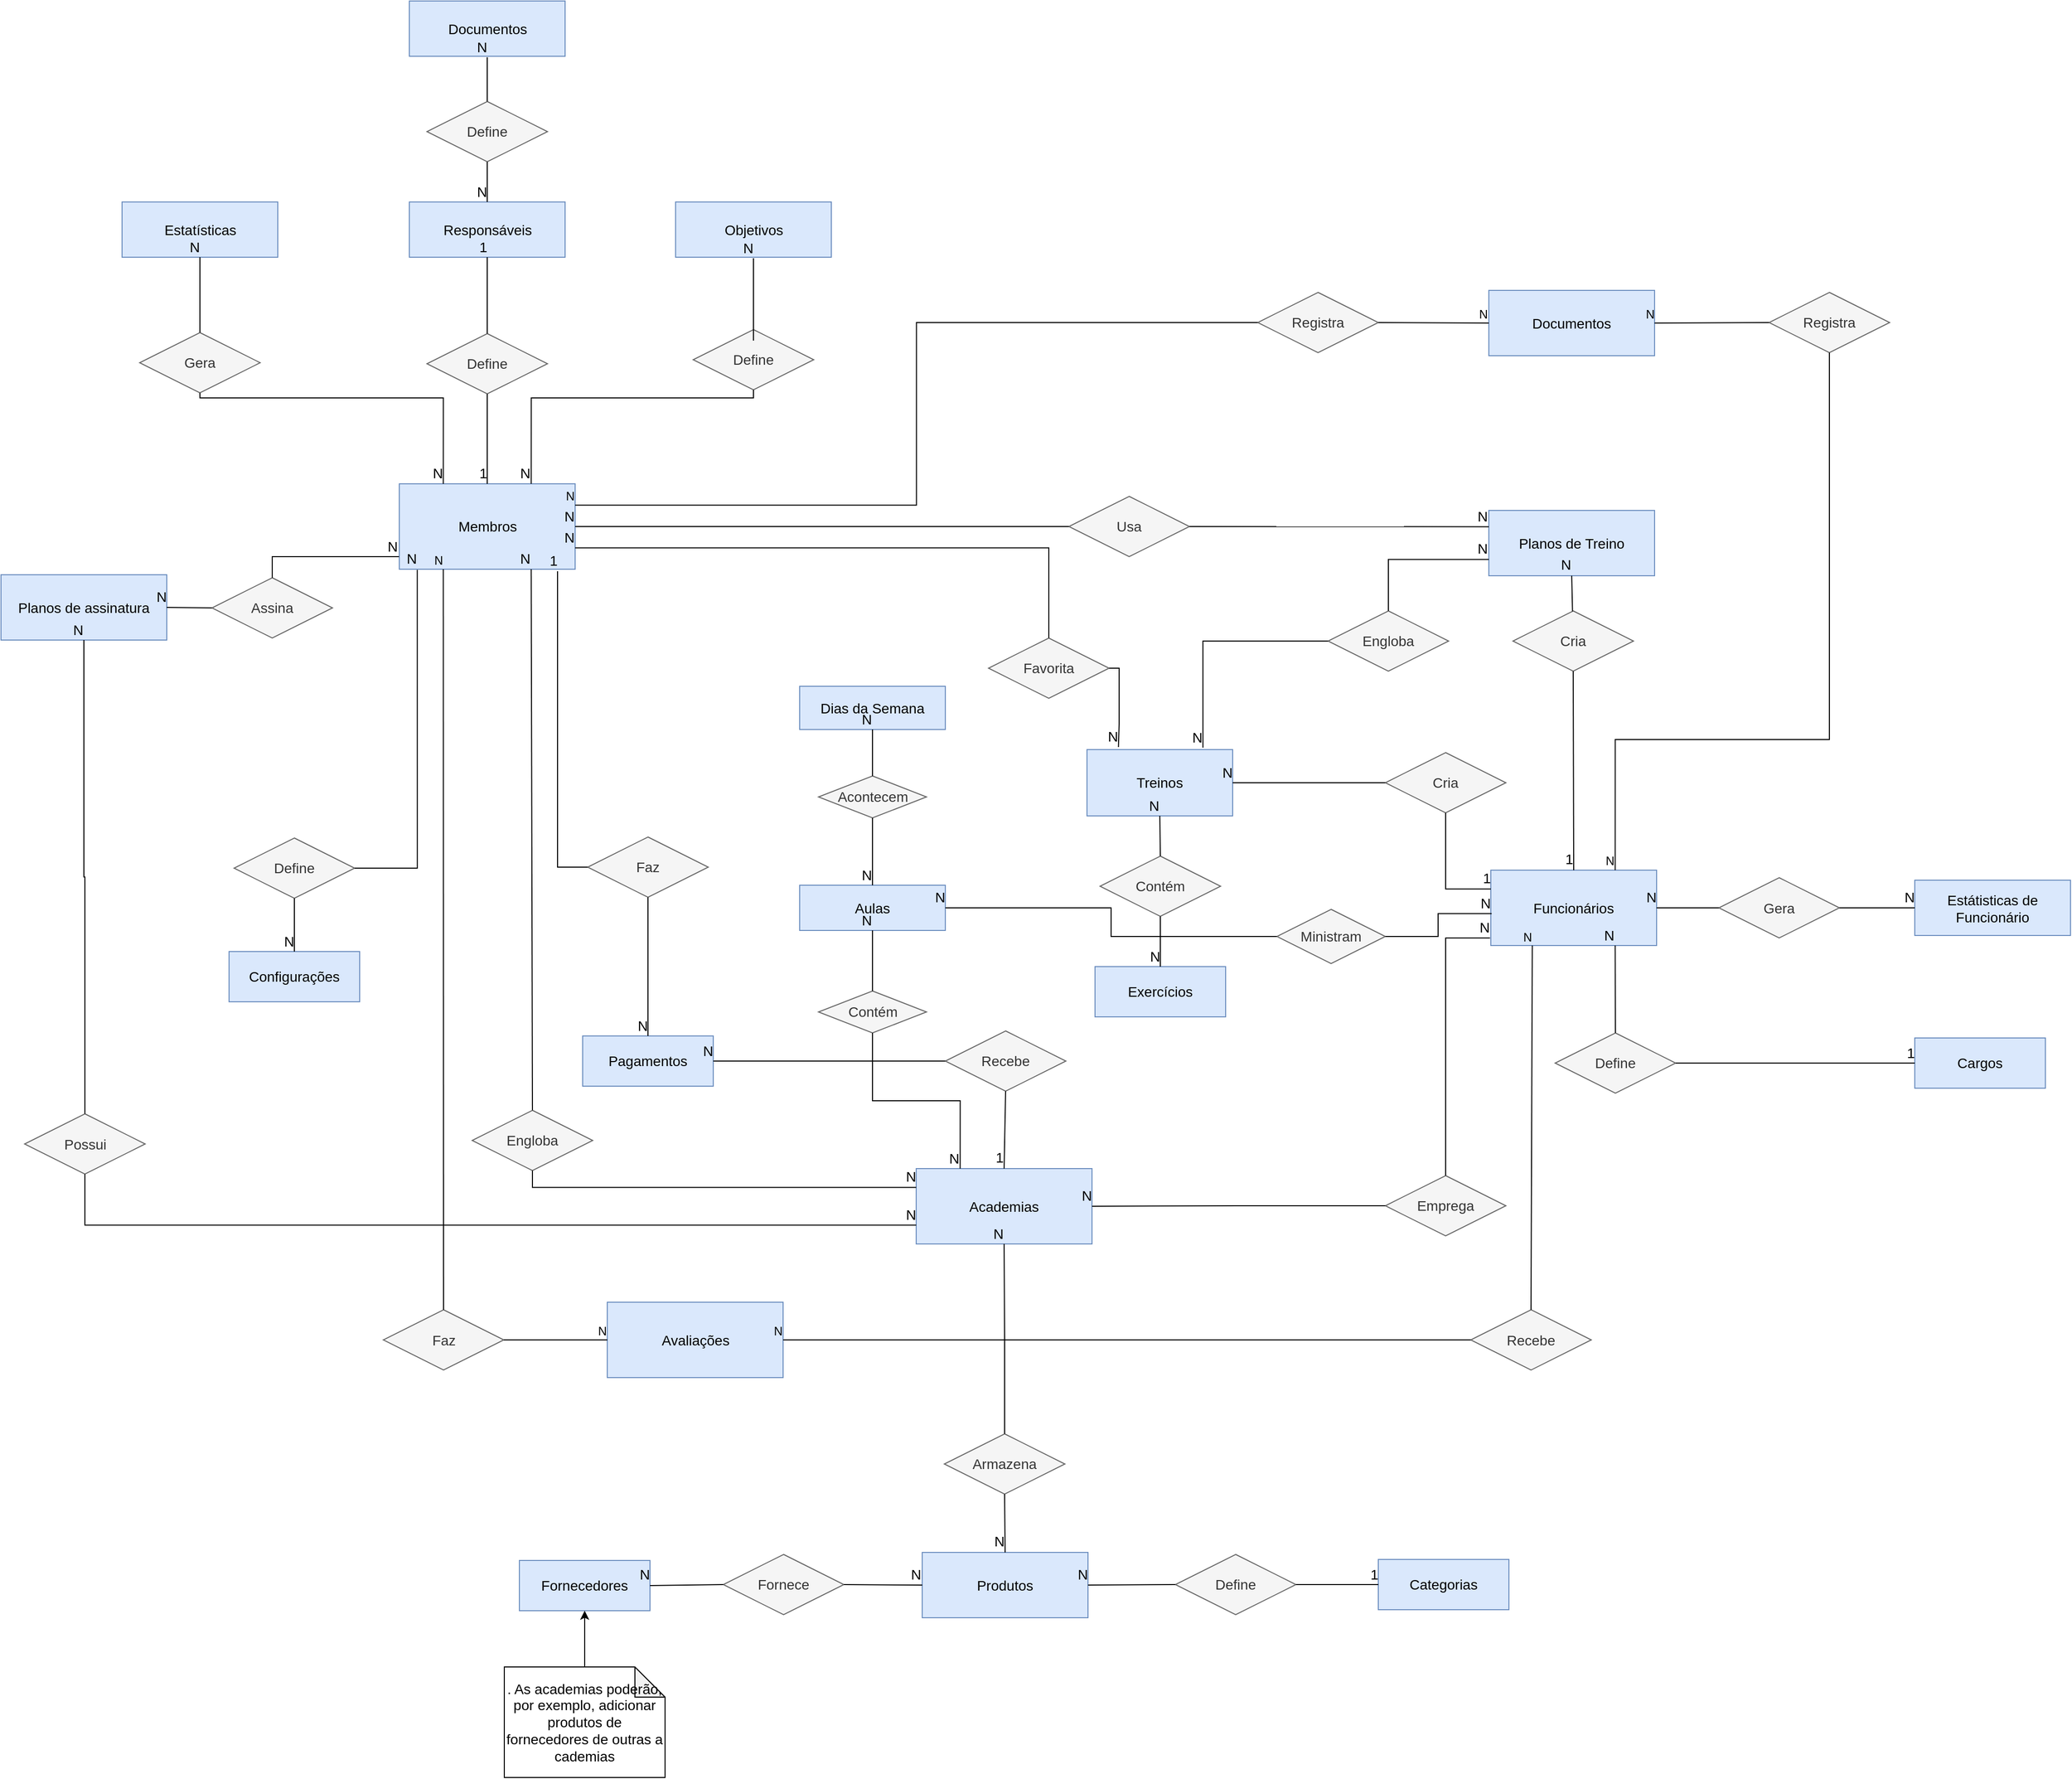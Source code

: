 <mxfile version="20.0.1" type="github">
  <diagram id="R2lEEEUBdFMjLlhIrx00" name="Page-1">
    <mxGraphModel dx="1448" dy="1423" grid="1" gridSize="10" guides="1" tooltips="1" connect="1" arrows="1" fold="1" page="1" pageScale="1" pageWidth="850" pageHeight="1100" math="0" shadow="0" extFonts="Permanent Marker^https://fonts.googleapis.com/css?family=Permanent+Marker">
      <root>
        <mxCell id="0" />
        <mxCell id="1" parent="0" />
        <mxCell id="iCk9-2E1jP67kZgRKyJW-1" value="Membros" style="whiteSpace=wrap;html=1;align=center;fillColor=#dae8fc;strokeColor=#6c8ebf;fontSize=14;" parent="1" vertex="1">
          <mxGeometry x="76.5" y="45.5" width="175" height="85" as="geometry" />
        </mxCell>
        <mxCell id="iCk9-2E1jP67kZgRKyJW-2" value="Academias" style="whiteSpace=wrap;html=1;align=center;fillColor=#dae8fc;strokeColor=#6c8ebf;fontSize=14;" parent="1" vertex="1">
          <mxGeometry x="591" y="727" width="175" height="75" as="geometry" />
        </mxCell>
        <mxCell id="iCk9-2E1jP67kZgRKyJW-3" value="Funcionários" style="whiteSpace=wrap;html=1;align=center;fillColor=#dae8fc;strokeColor=#6c8ebf;fontSize=14;" parent="1" vertex="1">
          <mxGeometry x="1163" y="430" width="165" height="75" as="geometry" />
        </mxCell>
        <mxCell id="iCk9-2E1jP67kZgRKyJW-4" value="Treinos" style="whiteSpace=wrap;html=1;align=center;fillColor=#dae8fc;strokeColor=#6c8ebf;fontSize=14;" parent="1" vertex="1">
          <mxGeometry x="761" y="310" width="145" height="66" as="geometry" />
        </mxCell>
        <mxCell id="iCk9-2E1jP67kZgRKyJW-5" value="Planos de Treino" style="whiteSpace=wrap;html=1;align=center;fillColor=#dae8fc;strokeColor=#6c8ebf;fontSize=14;" parent="1" vertex="1">
          <mxGeometry x="1161" y="72" width="165" height="65" as="geometry" />
        </mxCell>
        <mxCell id="iCk9-2E1jP67kZgRKyJW-6" value="Planos de assinatura" style="whiteSpace=wrap;html=1;align=center;fillColor=#dae8fc;strokeColor=#6c8ebf;fontSize=14;" parent="1" vertex="1">
          <mxGeometry x="-320" y="136" width="165" height="65" as="geometry" />
        </mxCell>
        <mxCell id="fcgtsVXCup1IQe4CUZaq-1" value="Exercícios" style="whiteSpace=wrap;html=1;align=center;fillColor=#dae8fc;strokeColor=#6c8ebf;fontSize=14;" parent="1" vertex="1">
          <mxGeometry x="769" y="526" width="130" height="50" as="geometry" />
        </mxCell>
        <mxCell id="fcgtsVXCup1IQe4CUZaq-2" value="Categorias" style="whiteSpace=wrap;html=1;align=center;fillColor=#dae8fc;strokeColor=#6c8ebf;fontSize=14;" parent="1" vertex="1">
          <mxGeometry x="1051" y="1116" width="130" height="50" as="geometry" />
        </mxCell>
        <mxCell id="fcgtsVXCup1IQe4CUZaq-3" value="Produtos" style="whiteSpace=wrap;html=1;align=center;fillColor=#dae8fc;strokeColor=#6c8ebf;fontSize=14;" parent="1" vertex="1">
          <mxGeometry x="597" y="1109" width="165" height="65" as="geometry" />
        </mxCell>
        <mxCell id="fcgtsVXCup1IQe4CUZaq-7" value="Define" style="shape=rhombus;perimeter=rhombusPerimeter;whiteSpace=wrap;html=1;align=center;fillColor=#f5f5f5;strokeColor=#666666;fontColor=#333333;fontSize=14;" parent="1" vertex="1">
          <mxGeometry x="849" y="1111" width="120" height="60" as="geometry" />
        </mxCell>
        <mxCell id="fcgtsVXCup1IQe4CUZaq-8" value="" style="endArrow=none;html=1;rounded=0;exitX=1;exitY=0.5;exitDx=0;exitDy=0;fontSize=14;" parent="1" source="fcgtsVXCup1IQe4CUZaq-7" target="fcgtsVXCup1IQe4CUZaq-2" edge="1">
          <mxGeometry relative="1" as="geometry">
            <mxPoint x="559" y="1287" as="sourcePoint" />
            <mxPoint x="719" y="1287" as="targetPoint" />
          </mxGeometry>
        </mxCell>
        <mxCell id="fcgtsVXCup1IQe4CUZaq-9" value="1" style="resizable=0;html=1;align=right;verticalAlign=bottom;fontSize=14;" parent="fcgtsVXCup1IQe4CUZaq-8" connectable="0" vertex="1">
          <mxGeometry x="1" relative="1" as="geometry" />
        </mxCell>
        <mxCell id="fcgtsVXCup1IQe4CUZaq-10" value="" style="endArrow=none;html=1;rounded=0;entryX=1;entryY=0.5;entryDx=0;entryDy=0;exitX=0;exitY=0.5;exitDx=0;exitDy=0;fontSize=14;" parent="1" source="fcgtsVXCup1IQe4CUZaq-7" target="fcgtsVXCup1IQe4CUZaq-3" edge="1">
          <mxGeometry relative="1" as="geometry">
            <mxPoint x="244" y="967" as="sourcePoint" />
            <mxPoint x="404" y="967" as="targetPoint" />
          </mxGeometry>
        </mxCell>
        <mxCell id="fcgtsVXCup1IQe4CUZaq-11" value="N" style="resizable=0;html=1;align=right;verticalAlign=bottom;fontSize=14;" parent="fcgtsVXCup1IQe4CUZaq-10" connectable="0" vertex="1">
          <mxGeometry x="1" relative="1" as="geometry" />
        </mxCell>
        <mxCell id="fcgtsVXCup1IQe4CUZaq-12" value="Assina" style="shape=rhombus;perimeter=rhombusPerimeter;whiteSpace=wrap;html=1;align=center;fillColor=#f5f5f5;strokeColor=#666666;fontColor=#333333;fontSize=14;" parent="1" vertex="1">
          <mxGeometry x="-110" y="139" width="120" height="60" as="geometry" />
        </mxCell>
        <mxCell id="fcgtsVXCup1IQe4CUZaq-20" value="" style="endArrow=none;html=1;rounded=0;fontSize=14;exitX=0.5;exitY=0;exitDx=0;exitDy=0;entryX=-0.002;entryY=0.853;entryDx=0;entryDy=0;entryPerimeter=0;edgeStyle=orthogonalEdgeStyle;" parent="1" source="fcgtsVXCup1IQe4CUZaq-12" target="iCk9-2E1jP67kZgRKyJW-1" edge="1">
          <mxGeometry relative="1" as="geometry">
            <mxPoint x="-81" y="253" as="sourcePoint" />
            <mxPoint x="79" y="253" as="targetPoint" />
          </mxGeometry>
        </mxCell>
        <mxCell id="fcgtsVXCup1IQe4CUZaq-21" value="N" style="resizable=0;html=1;align=right;verticalAlign=bottom;fontSize=14;" parent="fcgtsVXCup1IQe4CUZaq-20" connectable="0" vertex="1">
          <mxGeometry x="1" relative="1" as="geometry" />
        </mxCell>
        <mxCell id="fcgtsVXCup1IQe4CUZaq-23" value="" style="endArrow=none;html=1;rounded=0;entryX=1;entryY=0.5;entryDx=0;entryDy=0;exitX=0;exitY=0.5;exitDx=0;exitDy=0;fontSize=14;" parent="1" source="fcgtsVXCup1IQe4CUZaq-12" target="iCk9-2E1jP67kZgRKyJW-6" edge="1">
          <mxGeometry relative="1" as="geometry">
            <mxPoint x="-111" y="292.41" as="sourcePoint" />
            <mxPoint x="-161" y="158" as="targetPoint" />
          </mxGeometry>
        </mxCell>
        <mxCell id="fcgtsVXCup1IQe4CUZaq-24" value="N" style="resizable=0;html=1;align=right;verticalAlign=bottom;fontSize=14;" parent="fcgtsVXCup1IQe4CUZaq-23" connectable="0" vertex="1">
          <mxGeometry x="1" relative="1" as="geometry" />
        </mxCell>
        <mxCell id="fcgtsVXCup1IQe4CUZaq-25" value="Usa" style="shape=rhombus;perimeter=rhombusPerimeter;whiteSpace=wrap;html=1;align=center;fillColor=#f5f5f5;strokeColor=#666666;fontColor=#333333;fontSize=14;" parent="1" vertex="1">
          <mxGeometry x="743" y="58" width="120" height="60" as="geometry" />
        </mxCell>
        <mxCell id="fcgtsVXCup1IQe4CUZaq-29" value="" style="endArrow=none;html=1;rounded=0;entryX=1;entryY=0.5;entryDx=0;entryDy=0;fontSize=14;" parent="1" source="fcgtsVXCup1IQe4CUZaq-25" target="iCk9-2E1jP67kZgRKyJW-1" edge="1">
          <mxGeometry relative="1" as="geometry">
            <mxPoint x="470" y="330" as="sourcePoint" />
            <mxPoint x="630" y="330" as="targetPoint" />
          </mxGeometry>
        </mxCell>
        <mxCell id="fcgtsVXCup1IQe4CUZaq-30" value="N" style="resizable=0;html=1;align=right;verticalAlign=bottom;fontSize=14;" parent="fcgtsVXCup1IQe4CUZaq-29" connectable="0" vertex="1">
          <mxGeometry x="1" relative="1" as="geometry" />
        </mxCell>
        <mxCell id="fcgtsVXCup1IQe4CUZaq-31" value="" style="endArrow=none;html=1;rounded=0;entryX=0;entryY=0.25;entryDx=0;entryDy=0;exitX=1;exitY=0.5;exitDx=0;exitDy=0;fontSize=14;" parent="1" source="fcgtsVXCup1IQe4CUZaq-25" target="iCk9-2E1jP67kZgRKyJW-5" edge="1">
          <mxGeometry relative="1" as="geometry">
            <mxPoint x="960" y="260" as="sourcePoint" />
            <mxPoint x="740" y="300" as="targetPoint" />
          </mxGeometry>
        </mxCell>
        <mxCell id="fcgtsVXCup1IQe4CUZaq-32" value="N" style="resizable=0;html=1;align=right;verticalAlign=bottom;fontSize=14;" parent="fcgtsVXCup1IQe4CUZaq-31" connectable="0" vertex="1">
          <mxGeometry x="1" relative="1" as="geometry" />
        </mxCell>
        <mxCell id="fcgtsVXCup1IQe4CUZaq-33" value="Cria" style="shape=rhombus;perimeter=rhombusPerimeter;whiteSpace=wrap;html=1;align=center;fillColor=#f5f5f5;strokeColor=#666666;fontColor=#333333;fontSize=14;" parent="1" vertex="1">
          <mxGeometry x="1185" y="172" width="120" height="60" as="geometry" />
        </mxCell>
        <mxCell id="fcgtsVXCup1IQe4CUZaq-34" value="" style="endArrow=none;html=1;rounded=0;entryX=0.5;entryY=1;entryDx=0;entryDy=0;fontSize=14;" parent="1" source="fcgtsVXCup1IQe4CUZaq-33" target="iCk9-2E1jP67kZgRKyJW-5" edge="1">
          <mxGeometry relative="1" as="geometry">
            <mxPoint x="1010" y="390" as="sourcePoint" />
            <mxPoint x="1170" y="390" as="targetPoint" />
          </mxGeometry>
        </mxCell>
        <mxCell id="fcgtsVXCup1IQe4CUZaq-35" value="N" style="resizable=0;html=1;align=right;verticalAlign=bottom;fontSize=14;" parent="fcgtsVXCup1IQe4CUZaq-34" connectable="0" vertex="1">
          <mxGeometry x="1" relative="1" as="geometry" />
        </mxCell>
        <mxCell id="fcgtsVXCup1IQe4CUZaq-36" value="" style="endArrow=none;html=1;rounded=0;entryX=0.5;entryY=0;entryDx=0;entryDy=0;exitX=0.5;exitY=1;exitDx=0;exitDy=0;fontSize=14;" parent="1" source="fcgtsVXCup1IQe4CUZaq-33" target="iCk9-2E1jP67kZgRKyJW-3" edge="1">
          <mxGeometry relative="1" as="geometry">
            <mxPoint x="991" y="390" as="sourcePoint" />
            <mxPoint x="1151" y="390" as="targetPoint" />
          </mxGeometry>
        </mxCell>
        <mxCell id="fcgtsVXCup1IQe4CUZaq-37" value="1" style="resizable=0;html=1;align=right;verticalAlign=bottom;fontSize=14;" parent="fcgtsVXCup1IQe4CUZaq-36" connectable="0" vertex="1">
          <mxGeometry x="1" relative="1" as="geometry" />
        </mxCell>
        <mxCell id="fcgtsVXCup1IQe4CUZaq-38" value="Cargos" style="whiteSpace=wrap;html=1;align=center;fillColor=#dae8fc;strokeColor=#6c8ebf;fontSize=14;" parent="1" vertex="1">
          <mxGeometry x="1585" y="597" width="130" height="50" as="geometry" />
        </mxCell>
        <mxCell id="fcgtsVXCup1IQe4CUZaq-39" value="Define" style="shape=rhombus;perimeter=rhombusPerimeter;whiteSpace=wrap;html=1;align=center;fillColor=#f5f5f5;fontColor=#333333;strokeColor=#666666;fontSize=14;" parent="1" vertex="1">
          <mxGeometry x="1227" y="592" width="120" height="60" as="geometry" />
        </mxCell>
        <mxCell id="fcgtsVXCup1IQe4CUZaq-40" value="" style="endArrow=none;html=1;rounded=0;entryX=0.75;entryY=1;entryDx=0;entryDy=0;fontSize=14;exitX=0.5;exitY=0;exitDx=0;exitDy=0;" parent="1" source="fcgtsVXCup1IQe4CUZaq-39" target="iCk9-2E1jP67kZgRKyJW-3" edge="1">
          <mxGeometry relative="1" as="geometry">
            <mxPoint x="1246" y="530" as="sourcePoint" />
            <mxPoint x="1371" y="740" as="targetPoint" />
          </mxGeometry>
        </mxCell>
        <mxCell id="fcgtsVXCup1IQe4CUZaq-41" value="N" style="resizable=0;html=1;align=right;verticalAlign=bottom;fontSize=14;" parent="fcgtsVXCup1IQe4CUZaq-40" connectable="0" vertex="1">
          <mxGeometry x="1" relative="1" as="geometry" />
        </mxCell>
        <mxCell id="fcgtsVXCup1IQe4CUZaq-42" value="" style="endArrow=none;html=1;rounded=0;entryX=0;entryY=0.5;entryDx=0;entryDy=0;exitX=1;exitY=0.5;exitDx=0;exitDy=0;fontSize=14;" parent="1" source="fcgtsVXCup1IQe4CUZaq-39" target="fcgtsVXCup1IQe4CUZaq-38" edge="1">
          <mxGeometry relative="1" as="geometry">
            <mxPoint x="1471" y="662" as="sourcePoint" />
            <mxPoint x="1471" y="552" as="targetPoint" />
            <Array as="points" />
          </mxGeometry>
        </mxCell>
        <mxCell id="fcgtsVXCup1IQe4CUZaq-43" value="1" style="resizable=0;html=1;align=right;verticalAlign=bottom;fontSize=14;" parent="fcgtsVXCup1IQe4CUZaq-42" connectable="0" vertex="1">
          <mxGeometry x="1" relative="1" as="geometry" />
        </mxCell>
        <mxCell id="fcgtsVXCup1IQe4CUZaq-44" value="Engloba" style="shape=rhombus;perimeter=rhombusPerimeter;whiteSpace=wrap;html=1;align=center;fillColor=#f5f5f5;strokeColor=#666666;fontColor=#333333;fontSize=14;" parent="1" vertex="1">
          <mxGeometry x="1001" y="172" width="120" height="60" as="geometry" />
        </mxCell>
        <mxCell id="fcgtsVXCup1IQe4CUZaq-45" value="" style="endArrow=none;html=1;rounded=0;entryX=0.796;entryY=-0.028;entryDx=0;entryDy=0;exitX=0;exitY=0.5;exitDx=0;exitDy=0;edgeStyle=orthogonalEdgeStyle;fontSize=14;entryPerimeter=0;" parent="1" source="fcgtsVXCup1IQe4CUZaq-44" target="iCk9-2E1jP67kZgRKyJW-4" edge="1">
          <mxGeometry relative="1" as="geometry">
            <mxPoint x="1170" y="330" as="sourcePoint" />
            <mxPoint x="1330" y="330" as="targetPoint" />
          </mxGeometry>
        </mxCell>
        <mxCell id="fcgtsVXCup1IQe4CUZaq-46" value="N" style="resizable=0;html=1;align=right;verticalAlign=bottom;fontSize=14;" parent="fcgtsVXCup1IQe4CUZaq-45" connectable="0" vertex="1">
          <mxGeometry x="1" relative="1" as="geometry" />
        </mxCell>
        <mxCell id="fcgtsVXCup1IQe4CUZaq-47" value="" style="endArrow=none;html=1;rounded=0;entryX=0;entryY=0.75;entryDx=0;entryDy=0;exitX=0.5;exitY=0;exitDx=0;exitDy=0;edgeStyle=orthogonalEdgeStyle;fontSize=14;" parent="1" source="fcgtsVXCup1IQe4CUZaq-44" target="iCk9-2E1jP67kZgRKyJW-5" edge="1">
          <mxGeometry relative="1" as="geometry">
            <mxPoint x="1460" y="360" as="sourcePoint" />
            <mxPoint x="1620" y="360" as="targetPoint" />
          </mxGeometry>
        </mxCell>
        <mxCell id="fcgtsVXCup1IQe4CUZaq-48" value="N" style="resizable=0;html=1;align=right;verticalAlign=bottom;fontSize=14;" parent="fcgtsVXCup1IQe4CUZaq-47" connectable="0" vertex="1">
          <mxGeometry x="1" relative="1" as="geometry" />
        </mxCell>
        <mxCell id="fcgtsVXCup1IQe4CUZaq-49" value="Contém" style="shape=rhombus;perimeter=rhombusPerimeter;whiteSpace=wrap;html=1;align=center;fillColor=#f5f5f5;strokeColor=#666666;fontColor=#333333;fontSize=14;" parent="1" vertex="1">
          <mxGeometry x="774" y="416" width="120" height="60" as="geometry" />
        </mxCell>
        <mxCell id="fcgtsVXCup1IQe4CUZaq-50" value="" style="endArrow=none;html=1;rounded=0;entryX=0.5;entryY=1;entryDx=0;entryDy=0;exitX=0.5;exitY=0;exitDx=0;exitDy=0;fontSize=14;" parent="1" source="fcgtsVXCup1IQe4CUZaq-49" target="iCk9-2E1jP67kZgRKyJW-4" edge="1">
          <mxGeometry relative="1" as="geometry">
            <mxPoint x="816" y="40" as="sourcePoint" />
            <mxPoint x="866" y="70" as="targetPoint" />
          </mxGeometry>
        </mxCell>
        <mxCell id="fcgtsVXCup1IQe4CUZaq-51" value="N" style="resizable=0;html=1;align=right;verticalAlign=bottom;fontSize=14;" parent="fcgtsVXCup1IQe4CUZaq-50" connectable="0" vertex="1">
          <mxGeometry x="1" relative="1" as="geometry" />
        </mxCell>
        <mxCell id="fcgtsVXCup1IQe4CUZaq-52" value="" style="endArrow=none;html=1;rounded=0;exitX=0.5;exitY=1;exitDx=0;exitDy=0;entryX=0.5;entryY=0;entryDx=0;entryDy=0;fontSize=14;" parent="1" source="fcgtsVXCup1IQe4CUZaq-49" target="fcgtsVXCup1IQe4CUZaq-1" edge="1">
          <mxGeometry relative="1" as="geometry">
            <mxPoint x="861" y="480" as="sourcePoint" />
            <mxPoint x="831" y="560" as="targetPoint" />
          </mxGeometry>
        </mxCell>
        <mxCell id="fcgtsVXCup1IQe4CUZaq-53" value="N" style="resizable=0;html=1;align=right;verticalAlign=bottom;fontSize=14;" parent="fcgtsVXCup1IQe4CUZaq-52" connectable="0" vertex="1">
          <mxGeometry x="1" relative="1" as="geometry" />
        </mxCell>
        <mxCell id="oED_V43N3WR1hE2ZuyAU-3" value="Favorita" style="shape=rhombus;perimeter=rhombusPerimeter;whiteSpace=wrap;html=1;align=center;fillColor=#f5f5f5;strokeColor=#666666;fontColor=#333333;fontSize=14;" parent="1" vertex="1">
          <mxGeometry x="663" y="199" width="120" height="60" as="geometry" />
        </mxCell>
        <mxCell id="oED_V43N3WR1hE2ZuyAU-4" value="" style="endArrow=none;html=1;rounded=0;entryX=1;entryY=0.75;entryDx=0;entryDy=0;exitX=0.5;exitY=0;exitDx=0;exitDy=0;edgeStyle=orthogonalEdgeStyle;fontSize=14;" parent="1" source="oED_V43N3WR1hE2ZuyAU-3" target="iCk9-2E1jP67kZgRKyJW-1" edge="1">
          <mxGeometry relative="1" as="geometry">
            <mxPoint x="-21" y="70" as="sourcePoint" />
            <mxPoint x="139" y="70" as="targetPoint" />
          </mxGeometry>
        </mxCell>
        <mxCell id="oED_V43N3WR1hE2ZuyAU-5" value="N" style="resizable=0;html=1;align=right;verticalAlign=bottom;fontSize=14;" parent="oED_V43N3WR1hE2ZuyAU-4" connectable="0" vertex="1">
          <mxGeometry x="1" relative="1" as="geometry" />
        </mxCell>
        <mxCell id="oED_V43N3WR1hE2ZuyAU-6" value="" style="endArrow=none;html=1;rounded=0;entryX=0.216;entryY=-0.038;entryDx=0;entryDy=0;exitX=1;exitY=0.5;exitDx=0;exitDy=0;edgeStyle=orthogonalEdgeStyle;fontSize=14;entryPerimeter=0;" parent="1" source="oED_V43N3WR1hE2ZuyAU-3" target="iCk9-2E1jP67kZgRKyJW-4" edge="1">
          <mxGeometry relative="1" as="geometry">
            <mxPoint x="500.0" y="160.0" as="sourcePoint" />
            <mxPoint x="500.0" y="215.0" as="targetPoint" />
          </mxGeometry>
        </mxCell>
        <mxCell id="oED_V43N3WR1hE2ZuyAU-7" value="N" style="resizable=0;html=1;align=right;verticalAlign=bottom;fontSize=14;" parent="oED_V43N3WR1hE2ZuyAU-6" connectable="0" vertex="1">
          <mxGeometry x="1" relative="1" as="geometry" />
        </mxCell>
        <mxCell id="F2c1XKnqrZpH1CtMNIdb-1" value="Configurações" style="whiteSpace=wrap;html=1;align=center;fillColor=#dae8fc;strokeColor=#6c8ebf;fontSize=14;" parent="1" vertex="1">
          <mxGeometry x="-93" y="511" width="130" height="50" as="geometry" />
        </mxCell>
        <mxCell id="F2c1XKnqrZpH1CtMNIdb-2" value="Pagamentos" style="whiteSpace=wrap;html=1;align=center;fillColor=#dae8fc;strokeColor=#6c8ebf;fontSize=14;" parent="1" vertex="1">
          <mxGeometry x="259" y="595" width="130" height="50" as="geometry" />
        </mxCell>
        <mxCell id="F2c1XKnqrZpH1CtMNIdb-3" value="Define" style="shape=rhombus;perimeter=rhombusPerimeter;whiteSpace=wrap;html=1;align=center;fillColor=#f5f5f5;strokeColor=#666666;fontColor=#333333;fontSize=14;" parent="1" vertex="1">
          <mxGeometry x="-88" y="398" width="120" height="60" as="geometry" />
        </mxCell>
        <mxCell id="F2c1XKnqrZpH1CtMNIdb-4" value="Faz" style="shape=rhombus;perimeter=rhombusPerimeter;whiteSpace=wrap;html=1;align=center;fillColor=#f5f5f5;strokeColor=#666666;fontColor=#333333;fontSize=14;" parent="1" vertex="1">
          <mxGeometry x="264" y="397" width="120" height="60" as="geometry" />
        </mxCell>
        <mxCell id="F2c1XKnqrZpH1CtMNIdb-11" value="" style="endArrow=none;html=1;rounded=0;exitX=0;exitY=0.5;exitDx=0;exitDy=0;entryX=0.9;entryY=1.023;entryDx=0;entryDy=0;edgeStyle=orthogonalEdgeStyle;entryPerimeter=0;fontSize=14;" parent="1" source="F2c1XKnqrZpH1CtMNIdb-4" target="iCk9-2E1jP67kZgRKyJW-1" edge="1">
          <mxGeometry relative="1" as="geometry">
            <mxPoint x="139" y="720" as="sourcePoint" />
            <mxPoint x="299" y="720" as="targetPoint" />
          </mxGeometry>
        </mxCell>
        <mxCell id="F2c1XKnqrZpH1CtMNIdb-12" value="1" style="resizable=0;html=1;align=right;verticalAlign=bottom;fontSize=14;" parent="F2c1XKnqrZpH1CtMNIdb-11" connectable="0" vertex="1">
          <mxGeometry x="1" relative="1" as="geometry" />
        </mxCell>
        <mxCell id="Q3FFMp1WOEq77cfF40A3-2" value="" style="endArrow=none;html=1;rounded=0;entryX=0.5;entryY=0;entryDx=0;entryDy=0;exitX=0.5;exitY=1;exitDx=0;exitDy=0;fontSize=14;" parent="1" source="F2c1XKnqrZpH1CtMNIdb-4" target="F2c1XKnqrZpH1CtMNIdb-2" edge="1">
          <mxGeometry relative="1" as="geometry">
            <mxPoint x="324" y="500" as="sourcePoint" />
            <mxPoint x="219" y="629" as="targetPoint" />
          </mxGeometry>
        </mxCell>
        <mxCell id="Q3FFMp1WOEq77cfF40A3-3" value="N" style="resizable=0;html=1;align=right;verticalAlign=bottom;fontSize=14;" parent="Q3FFMp1WOEq77cfF40A3-2" connectable="0" vertex="1">
          <mxGeometry x="1" relative="1" as="geometry" />
        </mxCell>
        <mxCell id="W1gNpR1HgXUMEulXx9a_-4" value="" style="endArrow=none;html=1;rounded=0;entryX=0.102;entryY=1.007;entryDx=0;entryDy=0;edgeStyle=orthogonalEdgeStyle;exitX=1;exitY=0.5;exitDx=0;exitDy=0;entryPerimeter=0;fontSize=14;" parent="1" source="F2c1XKnqrZpH1CtMNIdb-3" target="iCk9-2E1jP67kZgRKyJW-1" edge="1">
          <mxGeometry relative="1" as="geometry">
            <mxPoint x="-1" y="530" as="sourcePoint" />
            <mxPoint x="159" y="530" as="targetPoint" />
          </mxGeometry>
        </mxCell>
        <mxCell id="W1gNpR1HgXUMEulXx9a_-5" value="N" style="resizable=0;html=1;align=right;verticalAlign=bottom;fontSize=14;" parent="W1gNpR1HgXUMEulXx9a_-4" connectable="0" vertex="1">
          <mxGeometry x="1" relative="1" as="geometry" />
        </mxCell>
        <mxCell id="W1gNpR1HgXUMEulXx9a_-6" value="Recebe" style="shape=rhombus;perimeter=rhombusPerimeter;whiteSpace=wrap;html=1;align=center;fillColor=#f5f5f5;strokeColor=#666666;fontColor=#333333;fontSize=14;" parent="1" vertex="1">
          <mxGeometry x="620" y="590" width="120" height="60" as="geometry" />
        </mxCell>
        <mxCell id="W1gNpR1HgXUMEulXx9a_-13" value="" style="endArrow=none;html=1;rounded=0;entryX=1;entryY=0.5;entryDx=0;entryDy=0;exitX=0;exitY=0.5;exitDx=0;exitDy=0;fontSize=14;" parent="1" source="W1gNpR1HgXUMEulXx9a_-6" target="F2c1XKnqrZpH1CtMNIdb-2" edge="1">
          <mxGeometry relative="1" as="geometry">
            <mxPoint x="840" y="829" as="sourcePoint" />
            <mxPoint x="1000" y="829" as="targetPoint" />
          </mxGeometry>
        </mxCell>
        <mxCell id="W1gNpR1HgXUMEulXx9a_-14" value="N" style="resizable=0;html=1;align=right;verticalAlign=bottom;fontSize=14;" parent="W1gNpR1HgXUMEulXx9a_-13" connectable="0" vertex="1">
          <mxGeometry x="1" relative="1" as="geometry" />
        </mxCell>
        <mxCell id="W1gNpR1HgXUMEulXx9a_-15" value="" style="endArrow=none;html=1;rounded=0;entryX=0.5;entryY=0;entryDx=0;entryDy=0;exitX=0.5;exitY=1;exitDx=0;exitDy=0;fontSize=14;" parent="1" source="W1gNpR1HgXUMEulXx9a_-6" target="iCk9-2E1jP67kZgRKyJW-2" edge="1">
          <mxGeometry relative="1" as="geometry">
            <mxPoint x="549" y="819" as="sourcePoint" />
            <mxPoint x="709" y="819" as="targetPoint" />
          </mxGeometry>
        </mxCell>
        <mxCell id="W1gNpR1HgXUMEulXx9a_-16" value="1" style="resizable=0;html=1;align=right;verticalAlign=bottom;fontSize=14;" parent="W1gNpR1HgXUMEulXx9a_-15" connectable="0" vertex="1">
          <mxGeometry x="1" relative="1" as="geometry" />
        </mxCell>
        <mxCell id="W1gNpR1HgXUMEulXx9a_-17" value="Fornece" style="shape=rhombus;perimeter=rhombusPerimeter;whiteSpace=wrap;html=1;align=center;fillColor=#f5f5f5;strokeColor=#666666;fontColor=#333333;fontSize=14;" parent="1" vertex="1">
          <mxGeometry x="399" y="1111" width="120" height="60" as="geometry" />
        </mxCell>
        <mxCell id="W1gNpR1HgXUMEulXx9a_-18" value="Fornecedores" style="whiteSpace=wrap;html=1;align=center;fillColor=#dae8fc;strokeColor=#6c8ebf;fontSize=14;" parent="1" vertex="1">
          <mxGeometry x="196" y="1117" width="130" height="50" as="geometry" />
        </mxCell>
        <mxCell id="W1gNpR1HgXUMEulXx9a_-19" value="" style="endArrow=none;html=1;rounded=0;entryX=0;entryY=0.5;entryDx=0;entryDy=0;exitX=1;exitY=0.5;exitDx=0;exitDy=0;fontSize=14;" parent="1" source="W1gNpR1HgXUMEulXx9a_-17" target="fcgtsVXCup1IQe4CUZaq-3" edge="1">
          <mxGeometry relative="1" as="geometry">
            <mxPoint x="209" y="927" as="sourcePoint" />
            <mxPoint x="369" y="927" as="targetPoint" />
          </mxGeometry>
        </mxCell>
        <mxCell id="W1gNpR1HgXUMEulXx9a_-20" value="N" style="resizable=0;html=1;align=right;verticalAlign=bottom;fontSize=14;" parent="W1gNpR1HgXUMEulXx9a_-19" connectable="0" vertex="1">
          <mxGeometry x="1" relative="1" as="geometry" />
        </mxCell>
        <mxCell id="W1gNpR1HgXUMEulXx9a_-21" value="" style="endArrow=none;html=1;rounded=0;entryX=1;entryY=0.5;entryDx=0;entryDy=0;exitX=0;exitY=0.5;exitDx=0;exitDy=0;fontSize=14;" parent="1" source="W1gNpR1HgXUMEulXx9a_-17" target="W1gNpR1HgXUMEulXx9a_-18" edge="1">
          <mxGeometry relative="1" as="geometry">
            <mxPoint x="239" y="1237" as="sourcePoint" />
            <mxPoint x="399" y="1237" as="targetPoint" />
          </mxGeometry>
        </mxCell>
        <mxCell id="W1gNpR1HgXUMEulXx9a_-22" value="N" style="resizable=0;html=1;align=right;verticalAlign=bottom;fontSize=14;" parent="W1gNpR1HgXUMEulXx9a_-21" connectable="0" vertex="1">
          <mxGeometry x="1" relative="1" as="geometry" />
        </mxCell>
        <mxCell id="XQXQvJx5PxABI4XzmC7R-9" value="" style="edgeStyle=orthogonalEdgeStyle;rounded=0;orthogonalLoop=1;jettySize=auto;html=1;fontSize=14;" parent="1" source="W1gNpR1HgXUMEulXx9a_-24" target="W1gNpR1HgXUMEulXx9a_-18" edge="1">
          <mxGeometry relative="1" as="geometry" />
        </mxCell>
        <mxCell id="W1gNpR1HgXUMEulXx9a_-24" value=". As academias poderão, por exemplo, adicionar produtos de fornecedores de outras a cademias" style="shape=note;whiteSpace=wrap;html=1;backgroundOutline=1;darkOpacity=0.05;fontSize=14;" parent="1" vertex="1">
          <mxGeometry x="181" y="1223" width="160" height="110" as="geometry" />
        </mxCell>
        <mxCell id="W1gNpR1HgXUMEulXx9a_-25" value="Armazena" style="shape=rhombus;perimeter=rhombusPerimeter;whiteSpace=wrap;html=1;align=center;fillColor=#f5f5f5;strokeColor=#666666;fontColor=#333333;fontSize=14;" parent="1" vertex="1">
          <mxGeometry x="619" y="991" width="120" height="60" as="geometry" />
        </mxCell>
        <mxCell id="W1gNpR1HgXUMEulXx9a_-26" value="" style="endArrow=none;html=1;rounded=0;entryX=0.5;entryY=1;entryDx=0;entryDy=0;exitX=0.5;exitY=0;exitDx=0;exitDy=0;edgeStyle=orthogonalEdgeStyle;fontSize=14;" parent="1" source="W1gNpR1HgXUMEulXx9a_-25" target="iCk9-2E1jP67kZgRKyJW-2" edge="1">
          <mxGeometry relative="1" as="geometry">
            <mxPoint x="639" y="839" as="sourcePoint" />
            <mxPoint x="799" y="839" as="targetPoint" />
          </mxGeometry>
        </mxCell>
        <mxCell id="W1gNpR1HgXUMEulXx9a_-27" value="N" style="resizable=0;html=1;align=right;verticalAlign=bottom;fontSize=14;" parent="W1gNpR1HgXUMEulXx9a_-26" connectable="0" vertex="1">
          <mxGeometry x="1" relative="1" as="geometry" />
        </mxCell>
        <mxCell id="W1gNpR1HgXUMEulXx9a_-28" value="" style="endArrow=none;html=1;rounded=0;entryX=0.5;entryY=0;entryDx=0;entryDy=0;exitX=0.5;exitY=1;exitDx=0;exitDy=0;fontSize=14;" parent="1" source="W1gNpR1HgXUMEulXx9a_-25" target="fcgtsVXCup1IQe4CUZaq-3" edge="1">
          <mxGeometry relative="1" as="geometry">
            <mxPoint x="484" y="982" as="sourcePoint" />
            <mxPoint x="625" y="982" as="targetPoint" />
          </mxGeometry>
        </mxCell>
        <mxCell id="W1gNpR1HgXUMEulXx9a_-29" value="N" style="resizable=0;html=1;align=right;verticalAlign=bottom;fontSize=14;" parent="W1gNpR1HgXUMEulXx9a_-28" connectable="0" vertex="1">
          <mxGeometry x="1" relative="1" as="geometry" />
        </mxCell>
        <mxCell id="W1gNpR1HgXUMEulXx9a_-30" value="Emprega" style="shape=rhombus;perimeter=rhombusPerimeter;whiteSpace=wrap;html=1;align=center;fillColor=#f5f5f5;strokeColor=#666666;fontColor=#333333;fontSize=14;" parent="1" vertex="1">
          <mxGeometry x="1058" y="734" width="120" height="60" as="geometry" />
        </mxCell>
        <mxCell id="W1gNpR1HgXUMEulXx9a_-31" value="" style="endArrow=none;html=1;rounded=0;entryX=1;entryY=0.5;entryDx=0;entryDy=0;exitX=0;exitY=0.5;exitDx=0;exitDy=0;edgeStyle=orthogonalEdgeStyle;fontSize=14;" parent="1" source="W1gNpR1HgXUMEulXx9a_-30" target="iCk9-2E1jP67kZgRKyJW-2" edge="1">
          <mxGeometry relative="1" as="geometry">
            <mxPoint x="799" y="724" as="sourcePoint" />
            <mxPoint x="909" y="839" as="targetPoint" />
          </mxGeometry>
        </mxCell>
        <mxCell id="W1gNpR1HgXUMEulXx9a_-32" value="N" style="resizable=0;html=1;align=right;verticalAlign=bottom;fontSize=14;" parent="W1gNpR1HgXUMEulXx9a_-31" connectable="0" vertex="1">
          <mxGeometry x="1" relative="1" as="geometry" />
        </mxCell>
        <mxCell id="W1gNpR1HgXUMEulXx9a_-33" value="" style="endArrow=none;html=1;rounded=0;entryX=-0.005;entryY=0.9;entryDx=0;entryDy=0;edgeStyle=orthogonalEdgeStyle;exitX=0.5;exitY=0;exitDx=0;exitDy=0;fontSize=14;entryPerimeter=0;" parent="1" source="W1gNpR1HgXUMEulXx9a_-30" target="iCk9-2E1jP67kZgRKyJW-3" edge="1">
          <mxGeometry relative="1" as="geometry">
            <mxPoint x="1091" y="540" as="sourcePoint" />
            <mxPoint x="1101" y="660" as="targetPoint" />
          </mxGeometry>
        </mxCell>
        <mxCell id="W1gNpR1HgXUMEulXx9a_-34" value="N" style="resizable=0;html=1;align=right;verticalAlign=bottom;fontSize=14;" parent="W1gNpR1HgXUMEulXx9a_-33" connectable="0" vertex="1">
          <mxGeometry x="1" relative="1" as="geometry" />
        </mxCell>
        <mxCell id="W1gNpR1HgXUMEulXx9a_-35" value="Engloba" style="shape=rhombus;perimeter=rhombusPerimeter;whiteSpace=wrap;html=1;align=center;fillColor=#f5f5f5;strokeColor=#666666;fontColor=#333333;fontSize=14;" parent="1" vertex="1">
          <mxGeometry x="149" y="669" width="120" height="60" as="geometry" />
        </mxCell>
        <mxCell id="W1gNpR1HgXUMEulXx9a_-36" value="" style="endArrow=none;html=1;rounded=0;entryX=0;entryY=0.25;entryDx=0;entryDy=0;exitX=0.5;exitY=1;exitDx=0;exitDy=0;fontSize=14;edgeStyle=orthogonalEdgeStyle;" parent="1" source="W1gNpR1HgXUMEulXx9a_-35" target="iCk9-2E1jP67kZgRKyJW-2" edge="1">
          <mxGeometry relative="1" as="geometry">
            <mxPoint x="520" y="659" as="sourcePoint" />
            <mxPoint x="680" y="659" as="targetPoint" />
          </mxGeometry>
        </mxCell>
        <mxCell id="W1gNpR1HgXUMEulXx9a_-37" value="N" style="resizable=0;html=1;align=right;verticalAlign=bottom;fontSize=14;" parent="W1gNpR1HgXUMEulXx9a_-36" connectable="0" vertex="1">
          <mxGeometry x="1" relative="1" as="geometry" />
        </mxCell>
        <mxCell id="W1gNpR1HgXUMEulXx9a_-38" value="" style="endArrow=none;html=1;rounded=0;entryX=0.75;entryY=1;entryDx=0;entryDy=0;exitX=0.5;exitY=0;exitDx=0;exitDy=0;fontSize=14;" parent="1" source="W1gNpR1HgXUMEulXx9a_-35" target="iCk9-2E1jP67kZgRKyJW-1" edge="1">
          <mxGeometry relative="1" as="geometry">
            <mxPoint x="249" y="500" as="sourcePoint" />
            <mxPoint x="409" y="500" as="targetPoint" />
          </mxGeometry>
        </mxCell>
        <mxCell id="W1gNpR1HgXUMEulXx9a_-39" value="N" style="resizable=0;html=1;align=right;verticalAlign=bottom;fontSize=14;" parent="W1gNpR1HgXUMEulXx9a_-38" connectable="0" vertex="1">
          <mxGeometry x="1" relative="1" as="geometry" />
        </mxCell>
        <mxCell id="XQXQvJx5PxABI4XzmC7R-3" value="Cria" style="shape=rhombus;perimeter=rhombusPerimeter;whiteSpace=wrap;html=1;align=center;fillColor=#f5f5f5;strokeColor=#666666;fontColor=#333333;fontSize=14;" parent="1" vertex="1">
          <mxGeometry x="1058" y="313" width="120" height="60" as="geometry" />
        </mxCell>
        <mxCell id="XQXQvJx5PxABI4XzmC7R-5" value="" style="endArrow=none;html=1;rounded=0;entryX=1;entryY=0.5;entryDx=0;entryDy=0;exitX=0;exitY=0.5;exitDx=0;exitDy=0;edgeStyle=orthogonalEdgeStyle;fontSize=14;" parent="1" source="XQXQvJx5PxABI4XzmC7R-3" target="iCk9-2E1jP67kZgRKyJW-4" edge="1">
          <mxGeometry relative="1" as="geometry">
            <mxPoint x="1010" y="209" as="sourcePoint" />
            <mxPoint x="928.75" y="320" as="targetPoint" />
          </mxGeometry>
        </mxCell>
        <mxCell id="XQXQvJx5PxABI4XzmC7R-6" value="N" style="resizable=0;html=1;align=right;verticalAlign=bottom;fontSize=14;" parent="XQXQvJx5PxABI4XzmC7R-5" connectable="0" vertex="1">
          <mxGeometry x="1" relative="1" as="geometry" />
        </mxCell>
        <mxCell id="XQXQvJx5PxABI4XzmC7R-7" value="" style="endArrow=none;html=1;rounded=0;entryX=0;entryY=0.25;entryDx=0;entryDy=0;edgeStyle=orthogonalEdgeStyle;exitX=0.5;exitY=1;exitDx=0;exitDy=0;fontSize=14;" parent="1" source="XQXQvJx5PxABI4XzmC7R-3" target="iCk9-2E1jP67kZgRKyJW-3" edge="1">
          <mxGeometry relative="1" as="geometry">
            <mxPoint x="1061" y="400" as="sourcePoint" />
            <mxPoint x="966" y="353" as="targetPoint" />
          </mxGeometry>
        </mxCell>
        <mxCell id="XQXQvJx5PxABI4XzmC7R-8" value="1" style="resizable=0;html=1;align=right;verticalAlign=bottom;fontSize=14;" parent="XQXQvJx5PxABI4XzmC7R-7" connectable="0" vertex="1">
          <mxGeometry x="1" relative="1" as="geometry" />
        </mxCell>
        <mxCell id="TPonE4OBXwNXHGCx_LBY-1" value="Possui" style="shape=rhombus;perimeter=rhombusPerimeter;whiteSpace=wrap;html=1;align=center;fillColor=#f5f5f5;strokeColor=#666666;fontColor=#333333;fontSize=14;" parent="1" vertex="1">
          <mxGeometry x="-296.5" y="672.5" width="120" height="60" as="geometry" />
        </mxCell>
        <mxCell id="TPonE4OBXwNXHGCx_LBY-2" value="" style="endArrow=none;html=1;rounded=0;entryX=0;entryY=0.75;entryDx=0;entryDy=0;exitX=0.5;exitY=1;exitDx=0;exitDy=0;fontSize=14;edgeStyle=orthogonalEdgeStyle;" parent="1" source="TPonE4OBXwNXHGCx_LBY-1" target="iCk9-2E1jP67kZgRKyJW-2" edge="1">
          <mxGeometry relative="1" as="geometry">
            <mxPoint x="30" y="777.25" as="sourcePoint" />
            <mxPoint x="321" y="794" as="targetPoint" />
          </mxGeometry>
        </mxCell>
        <mxCell id="TPonE4OBXwNXHGCx_LBY-3" value="N" style="resizable=0;html=1;align=right;verticalAlign=bottom;fontSize=14;" parent="TPonE4OBXwNXHGCx_LBY-2" connectable="0" vertex="1">
          <mxGeometry x="1" relative="1" as="geometry" />
        </mxCell>
        <mxCell id="TPonE4OBXwNXHGCx_LBY-4" value="" style="endArrow=none;html=1;rounded=0;entryX=0.5;entryY=1;entryDx=0;entryDy=0;exitX=0.5;exitY=0;exitDx=0;exitDy=0;fontSize=14;edgeStyle=orthogonalEdgeStyle;" parent="1" source="TPonE4OBXwNXHGCx_LBY-1" target="iCk9-2E1jP67kZgRKyJW-6" edge="1">
          <mxGeometry relative="1" as="geometry">
            <mxPoint x="-78.5" y="705.5" as="sourcePoint" />
            <mxPoint x="601" y="793.25" as="targetPoint" />
          </mxGeometry>
        </mxCell>
        <mxCell id="TPonE4OBXwNXHGCx_LBY-5" value="N" style="resizable=0;html=1;align=right;verticalAlign=bottom;fontSize=14;" parent="TPonE4OBXwNXHGCx_LBY-4" connectable="0" vertex="1">
          <mxGeometry x="1" relative="1" as="geometry" />
        </mxCell>
        <mxCell id="TPonE4OBXwNXHGCx_LBY-6" value="Objetivos" style="whiteSpace=wrap;html=1;align=center;fillColor=#dae8fc;strokeColor=#6c8ebf;fontSize=14;" parent="1" vertex="1">
          <mxGeometry x="351.5" y="-235" width="155" height="55" as="geometry" />
        </mxCell>
        <mxCell id="TPonE4OBXwNXHGCx_LBY-8" value="Define" style="shape=rhombus;perimeter=rhombusPerimeter;whiteSpace=wrap;html=1;align=center;fillColor=#f5f5f5;strokeColor=#666666;fontColor=#333333;fontSize=14;" parent="1" vertex="1">
          <mxGeometry x="369" y="-108" width="120" height="60" as="geometry" />
        </mxCell>
        <mxCell id="TPonE4OBXwNXHGCx_LBY-9" value="" style="endArrow=none;html=1;rounded=0;entryX=0.5;entryY=1;entryDx=0;entryDy=0;fontSize=14;exitX=0.5;exitY=0;exitDx=0;exitDy=0;" parent="1" edge="1">
          <mxGeometry relative="1" as="geometry">
            <mxPoint x="429" y="-97" as="sourcePoint" />
            <mxPoint x="429" y="-179" as="targetPoint" />
          </mxGeometry>
        </mxCell>
        <mxCell id="TPonE4OBXwNXHGCx_LBY-10" value="N" style="resizable=0;html=1;align=right;verticalAlign=bottom;fontSize=14;" parent="TPonE4OBXwNXHGCx_LBY-9" connectable="0" vertex="1">
          <mxGeometry x="1" relative="1" as="geometry" />
        </mxCell>
        <mxCell id="TPonE4OBXwNXHGCx_LBY-11" value="" style="endArrow=none;html=1;rounded=0;fontSize=14;exitX=0.5;exitY=1;exitDx=0;exitDy=0;edgeStyle=orthogonalEdgeStyle;entryX=0.75;entryY=0;entryDx=0;entryDy=0;" parent="1" source="TPonE4OBXwNXHGCx_LBY-8" target="iCk9-2E1jP67kZgRKyJW-1" edge="1">
          <mxGeometry relative="1" as="geometry">
            <mxPoint x="169" y="-80" as="sourcePoint" />
            <mxPoint x="169" y="-215" as="targetPoint" />
            <Array as="points">
              <mxPoint x="429" y="-40" />
              <mxPoint x="208" y="-40" />
            </Array>
          </mxGeometry>
        </mxCell>
        <mxCell id="TPonE4OBXwNXHGCx_LBY-12" value="N" style="resizable=0;html=1;align=right;verticalAlign=bottom;fontSize=14;" parent="TPonE4OBXwNXHGCx_LBY-11" connectable="0" vertex="1">
          <mxGeometry x="1" relative="1" as="geometry" />
        </mxCell>
        <mxCell id="TPonE4OBXwNXHGCx_LBY-19" value="" style="endArrow=none;html=1;rounded=0;edgeStyle=orthogonalEdgeStyle;exitX=0.5;exitY=1;exitDx=0;exitDy=0;fontSize=14;entryX=0.5;entryY=0;entryDx=0;entryDy=0;" parent="1" source="F2c1XKnqrZpH1CtMNIdb-3" target="F2c1XKnqrZpH1CtMNIdb-1" edge="1">
          <mxGeometry relative="1" as="geometry">
            <mxPoint x="42" y="438" as="sourcePoint" />
            <mxPoint x="-30" y="510" as="targetPoint" />
          </mxGeometry>
        </mxCell>
        <mxCell id="TPonE4OBXwNXHGCx_LBY-20" value="N" style="resizable=0;html=1;align=right;verticalAlign=bottom;fontSize=14;" parent="TPonE4OBXwNXHGCx_LBY-19" connectable="0" vertex="1">
          <mxGeometry x="1" relative="1" as="geometry" />
        </mxCell>
        <mxCell id="x6gvtnzUfqR5GGABQ3nX-4" value="Estatísticas" style="whiteSpace=wrap;html=1;align=center;fillColor=#dae8fc;strokeColor=#6c8ebf;fontSize=14;" parent="1" vertex="1">
          <mxGeometry x="-199.5" y="-235" width="155" height="55" as="geometry" />
        </mxCell>
        <mxCell id="x6gvtnzUfqR5GGABQ3nX-5" value="Gera" style="shape=rhombus;perimeter=rhombusPerimeter;whiteSpace=wrap;html=1;align=center;fillColor=#f5f5f5;strokeColor=#666666;fontColor=#333333;fontSize=14;" parent="1" vertex="1">
          <mxGeometry x="-182" y="-105" width="120" height="60" as="geometry" />
        </mxCell>
        <mxCell id="x6gvtnzUfqR5GGABQ3nX-6" value="" style="endArrow=none;html=1;rounded=0;entryX=0.5;entryY=1;entryDx=0;entryDy=0;fontSize=14;exitX=0.5;exitY=0;exitDx=0;exitDy=0;" parent="1" source="x6gvtnzUfqR5GGABQ3nX-5" target="x6gvtnzUfqR5GGABQ3nX-4" edge="1">
          <mxGeometry relative="1" as="geometry">
            <mxPoint x="344.071" y="34.036" as="sourcePoint" />
            <mxPoint x="-17.5" y="34.25" as="targetPoint" />
          </mxGeometry>
        </mxCell>
        <mxCell id="x6gvtnzUfqR5GGABQ3nX-7" value="N" style="resizable=0;html=1;align=right;verticalAlign=bottom;fontSize=14;" parent="x6gvtnzUfqR5GGABQ3nX-6" connectable="0" vertex="1">
          <mxGeometry x="1" relative="1" as="geometry" />
        </mxCell>
        <mxCell id="x6gvtnzUfqR5GGABQ3nX-8" value="" style="endArrow=none;html=1;rounded=0;fontSize=14;exitX=0.5;exitY=1;exitDx=0;exitDy=0;edgeStyle=orthogonalEdgeStyle;entryX=0.25;entryY=0;entryDx=0;entryDy=0;" parent="1" source="x6gvtnzUfqR5GGABQ3nX-5" target="iCk9-2E1jP67kZgRKyJW-1" edge="1">
          <mxGeometry relative="1" as="geometry">
            <mxPoint x="-100" y="-123" as="sourcePoint" />
            <mxPoint x="-10" y="20" as="targetPoint" />
            <Array as="points">
              <mxPoint x="-122" y="-40" />
              <mxPoint x="120" y="-40" />
            </Array>
          </mxGeometry>
        </mxCell>
        <mxCell id="x6gvtnzUfqR5GGABQ3nX-9" value="N" style="resizable=0;html=1;align=right;verticalAlign=bottom;fontSize=14;" parent="x6gvtnzUfqR5GGABQ3nX-8" connectable="0" vertex="1">
          <mxGeometry x="1" relative="1" as="geometry" />
        </mxCell>
        <mxCell id="x6gvtnzUfqR5GGABQ3nX-10" value="Estátisticas de Funcionário" style="whiteSpace=wrap;html=1;align=center;fillColor=#dae8fc;strokeColor=#6c8ebf;fontSize=14;" parent="1" vertex="1">
          <mxGeometry x="1585" y="440" width="155" height="55" as="geometry" />
        </mxCell>
        <mxCell id="x6gvtnzUfqR5GGABQ3nX-11" value="Gera" style="shape=rhombus;perimeter=rhombusPerimeter;whiteSpace=wrap;html=1;align=center;fillColor=#f5f5f5;strokeColor=#666666;fontColor=#333333;fontSize=14;" parent="1" vertex="1">
          <mxGeometry x="1390" y="437.5" width="120" height="60" as="geometry" />
        </mxCell>
        <mxCell id="x6gvtnzUfqR5GGABQ3nX-12" value="" style="endArrow=none;html=1;rounded=0;entryX=0;entryY=0.5;entryDx=0;entryDy=0;fontSize=14;exitX=1;exitY=0.5;exitDx=0;exitDy=0;" parent="1" source="x6gvtnzUfqR5GGABQ3nX-11" target="x6gvtnzUfqR5GGABQ3nX-10" edge="1">
          <mxGeometry relative="1" as="geometry">
            <mxPoint x="145" y="-91" as="sourcePoint" />
            <mxPoint x="145" y="-173" as="targetPoint" />
          </mxGeometry>
        </mxCell>
        <mxCell id="x6gvtnzUfqR5GGABQ3nX-13" value="N" style="resizable=0;html=1;align=right;verticalAlign=bottom;fontSize=14;" parent="x6gvtnzUfqR5GGABQ3nX-12" connectable="0" vertex="1">
          <mxGeometry x="1" relative="1" as="geometry" />
        </mxCell>
        <mxCell id="x6gvtnzUfqR5GGABQ3nX-14" value="" style="endArrow=none;html=1;rounded=0;entryX=1;entryY=0.5;entryDx=0;entryDy=0;fontSize=14;" parent="1" source="x6gvtnzUfqR5GGABQ3nX-11" target="iCk9-2E1jP67kZgRKyJW-3" edge="1">
          <mxGeometry relative="1" as="geometry">
            <mxPoint x="1520" y="477.5" as="sourcePoint" />
            <mxPoint x="1595" y="477.5" as="targetPoint" />
          </mxGeometry>
        </mxCell>
        <mxCell id="x6gvtnzUfqR5GGABQ3nX-15" value="N" style="resizable=0;html=1;align=right;verticalAlign=bottom;fontSize=14;" parent="x6gvtnzUfqR5GGABQ3nX-14" connectable="0" vertex="1">
          <mxGeometry x="1" relative="1" as="geometry" />
        </mxCell>
        <mxCell id="-aCHqZz5z2lv6WpbQBJf-1" value="Documentos" style="whiteSpace=wrap;html=1;align=center;fillColor=#dae8fc;strokeColor=#6c8ebf;fontSize=14;" parent="1" vertex="1">
          <mxGeometry x="1161" y="-147" width="165" height="65" as="geometry" />
        </mxCell>
        <mxCell id="-aCHqZz5z2lv6WpbQBJf-3" value="Registra" style="shape=rhombus;perimeter=rhombusPerimeter;whiteSpace=wrap;html=1;align=center;fillColor=#f5f5f5;strokeColor=#666666;fontColor=#333333;fontSize=14;" parent="1" vertex="1">
          <mxGeometry x="931" y="-145" width="120" height="60" as="geometry" />
        </mxCell>
        <mxCell id="-aCHqZz5z2lv6WpbQBJf-4" value="Registra" style="shape=rhombus;perimeter=rhombusPerimeter;whiteSpace=wrap;html=1;align=center;fillColor=#f5f5f5;strokeColor=#666666;fontColor=#333333;fontSize=14;" parent="1" vertex="1">
          <mxGeometry x="1440" y="-145" width="120" height="60" as="geometry" />
        </mxCell>
        <mxCell id="-aCHqZz5z2lv6WpbQBJf-5" value="" style="endArrow=none;html=1;rounded=0;entryX=1;entryY=0.25;entryDx=0;entryDy=0;exitX=0;exitY=0.5;exitDx=0;exitDy=0;edgeStyle=orthogonalEdgeStyle;" parent="1" source="-aCHqZz5z2lv6WpbQBJf-3" target="iCk9-2E1jP67kZgRKyJW-1" edge="1">
          <mxGeometry relative="1" as="geometry">
            <mxPoint x="640" y="-50" as="sourcePoint" />
            <mxPoint x="800" y="-50" as="targetPoint" />
          </mxGeometry>
        </mxCell>
        <mxCell id="-aCHqZz5z2lv6WpbQBJf-6" value="N" style="resizable=0;html=1;align=right;verticalAlign=bottom;" parent="-aCHqZz5z2lv6WpbQBJf-5" connectable="0" vertex="1">
          <mxGeometry x="1" relative="1" as="geometry" />
        </mxCell>
        <mxCell id="-aCHqZz5z2lv6WpbQBJf-7" value="" style="endArrow=none;html=1;rounded=0;entryX=0;entryY=0.5;entryDx=0;entryDy=0;exitX=1;exitY=0.5;exitDx=0;exitDy=0;" parent="1" source="-aCHqZz5z2lv6WpbQBJf-3" target="-aCHqZz5z2lv6WpbQBJf-1" edge="1">
          <mxGeometry relative="1" as="geometry">
            <mxPoint x="990" y="-20" as="sourcePoint" />
            <mxPoint x="1150" y="-20" as="targetPoint" />
          </mxGeometry>
        </mxCell>
        <mxCell id="-aCHqZz5z2lv6WpbQBJf-8" value="N" style="resizable=0;html=1;align=right;verticalAlign=bottom;" parent="-aCHqZz5z2lv6WpbQBJf-7" connectable="0" vertex="1">
          <mxGeometry x="1" relative="1" as="geometry" />
        </mxCell>
        <mxCell id="-aCHqZz5z2lv6WpbQBJf-11" value="" style="endArrow=none;html=1;rounded=0;entryX=0.75;entryY=0;entryDx=0;entryDy=0;exitX=0.5;exitY=1;exitDx=0;exitDy=0;edgeStyle=orthogonalEdgeStyle;" parent="1" source="-aCHqZz5z2lv6WpbQBJf-4" target="iCk9-2E1jP67kZgRKyJW-3" edge="1">
          <mxGeometry relative="1" as="geometry">
            <mxPoint x="1370" y="240" as="sourcePoint" />
            <mxPoint x="1530" y="240" as="targetPoint" />
            <Array as="points">
              <mxPoint x="1500" y="300" />
              <mxPoint x="1287" y="300" />
            </Array>
          </mxGeometry>
        </mxCell>
        <mxCell id="-aCHqZz5z2lv6WpbQBJf-12" value="N" style="resizable=0;html=1;align=right;verticalAlign=bottom;" parent="-aCHqZz5z2lv6WpbQBJf-11" connectable="0" vertex="1">
          <mxGeometry x="1" relative="1" as="geometry" />
        </mxCell>
        <mxCell id="-aCHqZz5z2lv6WpbQBJf-13" value="" style="endArrow=none;html=1;rounded=0;entryX=1;entryY=0.5;entryDx=0;entryDy=0;exitX=0;exitY=0.5;exitDx=0;exitDy=0;" parent="1" source="-aCHqZz5z2lv6WpbQBJf-4" target="-aCHqZz5z2lv6WpbQBJf-1" edge="1">
          <mxGeometry relative="1" as="geometry">
            <mxPoint x="1260" y="-30" as="sourcePoint" />
            <mxPoint x="1420" y="-30" as="targetPoint" />
          </mxGeometry>
        </mxCell>
        <mxCell id="-aCHqZz5z2lv6WpbQBJf-14" value="N" style="resizable=0;html=1;align=right;verticalAlign=bottom;" parent="-aCHqZz5z2lv6WpbQBJf-13" connectable="0" vertex="1">
          <mxGeometry x="1" relative="1" as="geometry" />
        </mxCell>
        <mxCell id="CdlltRs27ZR148FNwgeU-1" value="Responsáveis" style="whiteSpace=wrap;html=1;align=center;fillColor=#dae8fc;strokeColor=#6c8ebf;fontSize=14;" parent="1" vertex="1">
          <mxGeometry x="86.5" y="-235" width="155" height="55" as="geometry" />
        </mxCell>
        <mxCell id="CdlltRs27ZR148FNwgeU-2" value="Define" style="shape=rhombus;perimeter=rhombusPerimeter;whiteSpace=wrap;html=1;align=center;fillColor=#f5f5f5;strokeColor=#666666;fontColor=#333333;fontSize=14;" parent="1" vertex="1">
          <mxGeometry x="104" y="-104" width="120" height="60" as="geometry" />
        </mxCell>
        <mxCell id="CdlltRs27ZR148FNwgeU-3" value="" style="endArrow=none;html=1;rounded=0;entryX=0.5;entryY=1;entryDx=0;entryDy=0;fontSize=14;exitX=0.5;exitY=0;exitDx=0;exitDy=0;" parent="1" source="CdlltRs27ZR148FNwgeU-2" target="CdlltRs27ZR148FNwgeU-1" edge="1">
          <mxGeometry relative="1" as="geometry">
            <mxPoint x="160" y="-127" as="sourcePoint" />
            <mxPoint x="159.5" y="-179" as="targetPoint" />
          </mxGeometry>
        </mxCell>
        <mxCell id="CdlltRs27ZR148FNwgeU-4" value="1" style="resizable=0;html=1;align=right;verticalAlign=bottom;fontSize=14;" parent="CdlltRs27ZR148FNwgeU-3" connectable="0" vertex="1">
          <mxGeometry x="1" relative="1" as="geometry" />
        </mxCell>
        <mxCell id="CdlltRs27ZR148FNwgeU-5" value="" style="endArrow=none;html=1;rounded=0;entryX=0.5;entryY=0;entryDx=0;entryDy=0;fontSize=14;exitX=0.5;exitY=1;exitDx=0;exitDy=0;" parent="1" source="CdlltRs27ZR148FNwgeU-2" target="iCk9-2E1jP67kZgRKyJW-1" edge="1">
          <mxGeometry relative="1" as="geometry">
            <mxPoint x="130.5" y="32" as="sourcePoint" />
            <mxPoint x="130" y="-30" as="targetPoint" />
          </mxGeometry>
        </mxCell>
        <mxCell id="CdlltRs27ZR148FNwgeU-6" value="1" style="resizable=0;html=1;align=right;verticalAlign=bottom;fontSize=14;" parent="CdlltRs27ZR148FNwgeU-5" connectable="0" vertex="1">
          <mxGeometry x="1" relative="1" as="geometry" />
        </mxCell>
        <mxCell id="CdlltRs27ZR148FNwgeU-16" value="Documentos" style="whiteSpace=wrap;html=1;align=center;fillColor=#dae8fc;strokeColor=#6c8ebf;fontSize=14;" parent="1" vertex="1">
          <mxGeometry x="86.5" y="-435" width="155" height="55" as="geometry" />
        </mxCell>
        <mxCell id="CdlltRs27ZR148FNwgeU-17" value="Define" style="shape=rhombus;perimeter=rhombusPerimeter;whiteSpace=wrap;html=1;align=center;fillColor=#f5f5f5;strokeColor=#666666;fontColor=#333333;fontSize=14;" parent="1" vertex="1">
          <mxGeometry x="104" y="-335" width="120" height="60" as="geometry" />
        </mxCell>
        <mxCell id="CdlltRs27ZR148FNwgeU-18" value="" style="endArrow=none;html=1;rounded=0;entryX=0.5;entryY=1;entryDx=0;entryDy=0;fontSize=14;exitX=0.5;exitY=0;exitDx=0;exitDy=0;" parent="1" source="CdlltRs27ZR148FNwgeU-17" edge="1">
          <mxGeometry relative="1" as="geometry">
            <mxPoint x="264" y="-257.5" as="sourcePoint" />
            <mxPoint x="164" y="-379" as="targetPoint" />
          </mxGeometry>
        </mxCell>
        <mxCell id="CdlltRs27ZR148FNwgeU-19" value="N" style="resizable=0;html=1;align=right;verticalAlign=bottom;fontSize=14;" parent="CdlltRs27ZR148FNwgeU-18" connectable="0" vertex="1">
          <mxGeometry x="1" relative="1" as="geometry" />
        </mxCell>
        <mxCell id="CdlltRs27ZR148FNwgeU-20" value="" style="endArrow=none;html=1;rounded=0;entryX=0.5;entryY=0;entryDx=0;entryDy=0;fontSize=14;exitX=0.5;exitY=1;exitDx=0;exitDy=0;" parent="1" source="CdlltRs27ZR148FNwgeU-17" target="CdlltRs27ZR148FNwgeU-1" edge="1">
          <mxGeometry relative="1" as="geometry">
            <mxPoint x="170" y="-325" as="sourcePoint" />
            <mxPoint x="170" y="-367" as="targetPoint" />
          </mxGeometry>
        </mxCell>
        <mxCell id="CdlltRs27ZR148FNwgeU-21" value="N" style="resizable=0;html=1;align=right;verticalAlign=bottom;fontSize=14;" parent="CdlltRs27ZR148FNwgeU-20" connectable="0" vertex="1">
          <mxGeometry x="1" relative="1" as="geometry" />
        </mxCell>
        <mxCell id="AkV2lR0RdXnzyjDs7Au_-1" value="Avaliações" style="whiteSpace=wrap;html=1;align=center;fillColor=#dae8fc;strokeColor=#6c8ebf;fontSize=14;" parent="1" vertex="1">
          <mxGeometry x="283.5" y="860" width="175" height="75" as="geometry" />
        </mxCell>
        <mxCell id="AkV2lR0RdXnzyjDs7Au_-2" value="Recebe" style="shape=rhombus;perimeter=rhombusPerimeter;whiteSpace=wrap;html=1;align=center;fillColor=#f5f5f5;fontColor=#333333;strokeColor=#666666;fontSize=14;" parent="1" vertex="1">
          <mxGeometry x="1143" y="867.5" width="120" height="60" as="geometry" />
        </mxCell>
        <mxCell id="AkV2lR0RdXnzyjDs7Au_-7" value="" style="endArrow=none;html=1;rounded=0;entryX=0.25;entryY=1;entryDx=0;entryDy=0;exitX=0.5;exitY=0;exitDx=0;exitDy=0;" parent="1" source="AkV2lR0RdXnzyjDs7Au_-2" target="iCk9-2E1jP67kZgRKyJW-3" edge="1">
          <mxGeometry relative="1" as="geometry">
            <mxPoint x="1150" y="800" as="sourcePoint" />
            <mxPoint x="1310" y="800" as="targetPoint" />
          </mxGeometry>
        </mxCell>
        <mxCell id="AkV2lR0RdXnzyjDs7Au_-8" value="N" style="resizable=0;html=1;align=right;verticalAlign=bottom;" parent="AkV2lR0RdXnzyjDs7Au_-7" connectable="0" vertex="1">
          <mxGeometry x="1" relative="1" as="geometry" />
        </mxCell>
        <mxCell id="AkV2lR0RdXnzyjDs7Au_-9" value="" style="endArrow=none;html=1;rounded=0;entryX=1;entryY=0.5;entryDx=0;entryDy=0;exitX=0;exitY=0.5;exitDx=0;exitDy=0;" parent="1" source="AkV2lR0RdXnzyjDs7Au_-2" target="AkV2lR0RdXnzyjDs7Au_-1" edge="1">
          <mxGeometry relative="1" as="geometry">
            <mxPoint x="1213.0" y="877.5" as="sourcePoint" />
            <mxPoint x="1214.25" y="515" as="targetPoint" />
          </mxGeometry>
        </mxCell>
        <mxCell id="AkV2lR0RdXnzyjDs7Au_-10" value="N" style="resizable=0;html=1;align=right;verticalAlign=bottom;" parent="AkV2lR0RdXnzyjDs7Au_-9" connectable="0" vertex="1">
          <mxGeometry x="1" relative="1" as="geometry" />
        </mxCell>
        <mxCell id="AkV2lR0RdXnzyjDs7Au_-11" value="Faz" style="shape=rhombus;perimeter=rhombusPerimeter;whiteSpace=wrap;html=1;align=center;fillColor=#f5f5f5;fontColor=#333333;strokeColor=#666666;fontSize=14;" parent="1" vertex="1">
          <mxGeometry x="60.5" y="867.5" width="120" height="60" as="geometry" />
        </mxCell>
        <mxCell id="AkV2lR0RdXnzyjDs7Au_-14" value="" style="endArrow=none;html=1;rounded=0;entryX=0;entryY=0.5;entryDx=0;entryDy=0;exitX=1;exitY=0.5;exitDx=0;exitDy=0;" parent="1" source="AkV2lR0RdXnzyjDs7Au_-11" target="AkV2lR0RdXnzyjDs7Au_-1" edge="1">
          <mxGeometry relative="1" as="geometry">
            <mxPoint x="130" y="960" as="sourcePoint" />
            <mxPoint x="290" y="960" as="targetPoint" />
          </mxGeometry>
        </mxCell>
        <mxCell id="AkV2lR0RdXnzyjDs7Au_-15" value="N" style="resizable=0;html=1;align=right;verticalAlign=bottom;" parent="AkV2lR0RdXnzyjDs7Au_-14" connectable="0" vertex="1">
          <mxGeometry x="1" relative="1" as="geometry" />
        </mxCell>
        <mxCell id="AkV2lR0RdXnzyjDs7Au_-16" value="" style="endArrow=none;html=1;rounded=0;entryX=0.25;entryY=1;entryDx=0;entryDy=0;exitX=0.5;exitY=0;exitDx=0;exitDy=0;" parent="1" source="AkV2lR0RdXnzyjDs7Au_-11" target="iCk9-2E1jP67kZgRKyJW-1" edge="1">
          <mxGeometry relative="1" as="geometry">
            <mxPoint x="150" y="830" as="sourcePoint" />
            <mxPoint x="310" y="830" as="targetPoint" />
          </mxGeometry>
        </mxCell>
        <mxCell id="AkV2lR0RdXnzyjDs7Au_-17" value="N" style="resizable=0;html=1;align=right;verticalAlign=bottom;" parent="AkV2lR0RdXnzyjDs7Au_-16" connectable="0" vertex="1">
          <mxGeometry x="1" relative="1" as="geometry" />
        </mxCell>
        <mxCell id="obV5igaphZNVNDQY4LOP-1" value="Aulas" style="whiteSpace=wrap;html=1;align=center;fillColor=#dae8fc;strokeColor=#6c8ebf;fontSize=14;" vertex="1" parent="1">
          <mxGeometry x="475" y="445" width="145" height="45" as="geometry" />
        </mxCell>
        <mxCell id="obV5igaphZNVNDQY4LOP-2" value="Dias da Semana" style="whiteSpace=wrap;html=1;align=center;fillColor=#dae8fc;strokeColor=#6c8ebf;fontSize=14;" vertex="1" parent="1">
          <mxGeometry x="475" y="247" width="145" height="43" as="geometry" />
        </mxCell>
        <mxCell id="obV5igaphZNVNDQY4LOP-3" value="Acontecem" style="shape=rhombus;perimeter=rhombusPerimeter;whiteSpace=wrap;html=1;align=center;fillColor=#f5f5f5;strokeColor=#666666;fontColor=#333333;fontSize=14;" vertex="1" parent="1">
          <mxGeometry x="493.75" y="336.23" width="107.5" height="41.77" as="geometry" />
        </mxCell>
        <mxCell id="obV5igaphZNVNDQY4LOP-4" value="" style="endArrow=none;html=1;rounded=0;entryX=0.5;entryY=1;entryDx=0;entryDy=0;exitX=0.5;exitY=0;exitDx=0;exitDy=0;fontSize=14;" edge="1" parent="1" source="obV5igaphZNVNDQY4LOP-3" target="obV5igaphZNVNDQY4LOP-2">
          <mxGeometry relative="1" as="geometry">
            <mxPoint x="532" y="9" as="sourcePoint" />
            <mxPoint x="549.5" y="345" as="targetPoint" />
          </mxGeometry>
        </mxCell>
        <mxCell id="obV5igaphZNVNDQY4LOP-5" value="N" style="resizable=0;html=1;align=right;verticalAlign=bottom;fontSize=14;" connectable="0" vertex="1" parent="obV5igaphZNVNDQY4LOP-4">
          <mxGeometry x="1" relative="1" as="geometry" />
        </mxCell>
        <mxCell id="obV5igaphZNVNDQY4LOP-6" value="" style="endArrow=none;html=1;rounded=0;exitX=0.5;exitY=1;exitDx=0;exitDy=0;entryX=0.5;entryY=0;entryDx=0;entryDy=0;fontSize=14;" edge="1" parent="1" source="obV5igaphZNVNDQY4LOP-3" target="obV5igaphZNVNDQY4LOP-1">
          <mxGeometry relative="1" as="geometry">
            <mxPoint x="577" y="449" as="sourcePoint" />
            <mxPoint x="550" y="495" as="targetPoint" />
          </mxGeometry>
        </mxCell>
        <mxCell id="obV5igaphZNVNDQY4LOP-7" value="N" style="resizable=0;html=1;align=right;verticalAlign=bottom;fontSize=14;" connectable="0" vertex="1" parent="obV5igaphZNVNDQY4LOP-6">
          <mxGeometry x="1" relative="1" as="geometry" />
        </mxCell>
        <mxCell id="obV5igaphZNVNDQY4LOP-8" value="Contém" style="shape=rhombus;perimeter=rhombusPerimeter;whiteSpace=wrap;html=1;align=center;fillColor=#f5f5f5;strokeColor=#666666;fontColor=#333333;fontSize=14;" vertex="1" parent="1">
          <mxGeometry x="493.75" y="550.23" width="107.5" height="41.77" as="geometry" />
        </mxCell>
        <mxCell id="obV5igaphZNVNDQY4LOP-9" value="" style="endArrow=none;html=1;rounded=0;entryX=0.5;entryY=1;entryDx=0;entryDy=0;exitX=0.5;exitY=0;exitDx=0;exitDy=0;fontSize=14;" edge="1" parent="1" source="obV5igaphZNVNDQY4LOP-8" target="obV5igaphZNVNDQY4LOP-1">
          <mxGeometry relative="1" as="geometry">
            <mxPoint x="532" y="269" as="sourcePoint" />
            <mxPoint x="547.5" y="550.0" as="targetPoint" />
          </mxGeometry>
        </mxCell>
        <mxCell id="obV5igaphZNVNDQY4LOP-10" value="N" style="resizable=0;html=1;align=right;verticalAlign=bottom;fontSize=14;" connectable="0" vertex="1" parent="obV5igaphZNVNDQY4LOP-9">
          <mxGeometry x="1" relative="1" as="geometry" />
        </mxCell>
        <mxCell id="obV5igaphZNVNDQY4LOP-11" value="" style="endArrow=none;html=1;rounded=0;exitX=0.5;exitY=1;exitDx=0;exitDy=0;entryX=0.25;entryY=0;entryDx=0;entryDy=0;fontSize=14;edgeStyle=orthogonalEdgeStyle;" edge="1" parent="1" source="obV5igaphZNVNDQY4LOP-8" target="iCk9-2E1jP67kZgRKyJW-2">
          <mxGeometry relative="1" as="geometry">
            <mxPoint x="577" y="709" as="sourcePoint" />
            <mxPoint x="547.5" y="705" as="targetPoint" />
          </mxGeometry>
        </mxCell>
        <mxCell id="obV5igaphZNVNDQY4LOP-12" value="N" style="resizable=0;html=1;align=right;verticalAlign=bottom;fontSize=14;" connectable="0" vertex="1" parent="obV5igaphZNVNDQY4LOP-11">
          <mxGeometry x="1" relative="1" as="geometry" />
        </mxCell>
        <mxCell id="obV5igaphZNVNDQY4LOP-13" value="Ministram" style="shape=rhombus;perimeter=rhombusPerimeter;whiteSpace=wrap;html=1;align=center;fillColor=#f5f5f5;strokeColor=#666666;fontColor=#333333;fontSize=14;" vertex="1" parent="1">
          <mxGeometry x="950" y="469" width="108" height="54" as="geometry" />
        </mxCell>
        <mxCell id="obV5igaphZNVNDQY4LOP-14" value="" style="endArrow=none;html=1;rounded=0;entryX=0.005;entryY=0.577;entryDx=0;entryDy=0;fontSize=14;exitX=1;exitY=0.5;exitDx=0;exitDy=0;entryPerimeter=0;edgeStyle=orthogonalEdgeStyle;" edge="1" parent="1" source="obV5igaphZNVNDQY4LOP-13" target="iCk9-2E1jP67kZgRKyJW-3">
          <mxGeometry relative="1" as="geometry">
            <mxPoint x="-333" y="-71.5" as="sourcePoint" />
            <mxPoint x="1107" y="487" as="targetPoint" />
          </mxGeometry>
        </mxCell>
        <mxCell id="obV5igaphZNVNDQY4LOP-15" value="N" style="resizable=0;html=1;align=right;verticalAlign=bottom;fontSize=14;" connectable="0" vertex="1" parent="obV5igaphZNVNDQY4LOP-14">
          <mxGeometry x="1" relative="1" as="geometry" />
        </mxCell>
        <mxCell id="obV5igaphZNVNDQY4LOP-16" value="" style="endArrow=none;html=1;rounded=0;entryX=1;entryY=0.5;entryDx=0;entryDy=0;fontSize=14;edgeStyle=orthogonalEdgeStyle;" edge="1" parent="1" source="obV5igaphZNVNDQY4LOP-13" target="obV5igaphZNVNDQY4LOP-1">
          <mxGeometry relative="1" as="geometry">
            <mxPoint x="1042" y="497" as="sourcePoint" />
            <mxPoint x="850" y="487" as="targetPoint" />
          </mxGeometry>
        </mxCell>
        <mxCell id="obV5igaphZNVNDQY4LOP-17" value="N" style="resizable=0;html=1;align=right;verticalAlign=bottom;fontSize=14;" connectable="0" vertex="1" parent="obV5igaphZNVNDQY4LOP-16">
          <mxGeometry x="1" relative="1" as="geometry" />
        </mxCell>
      </root>
    </mxGraphModel>
  </diagram>
</mxfile>
